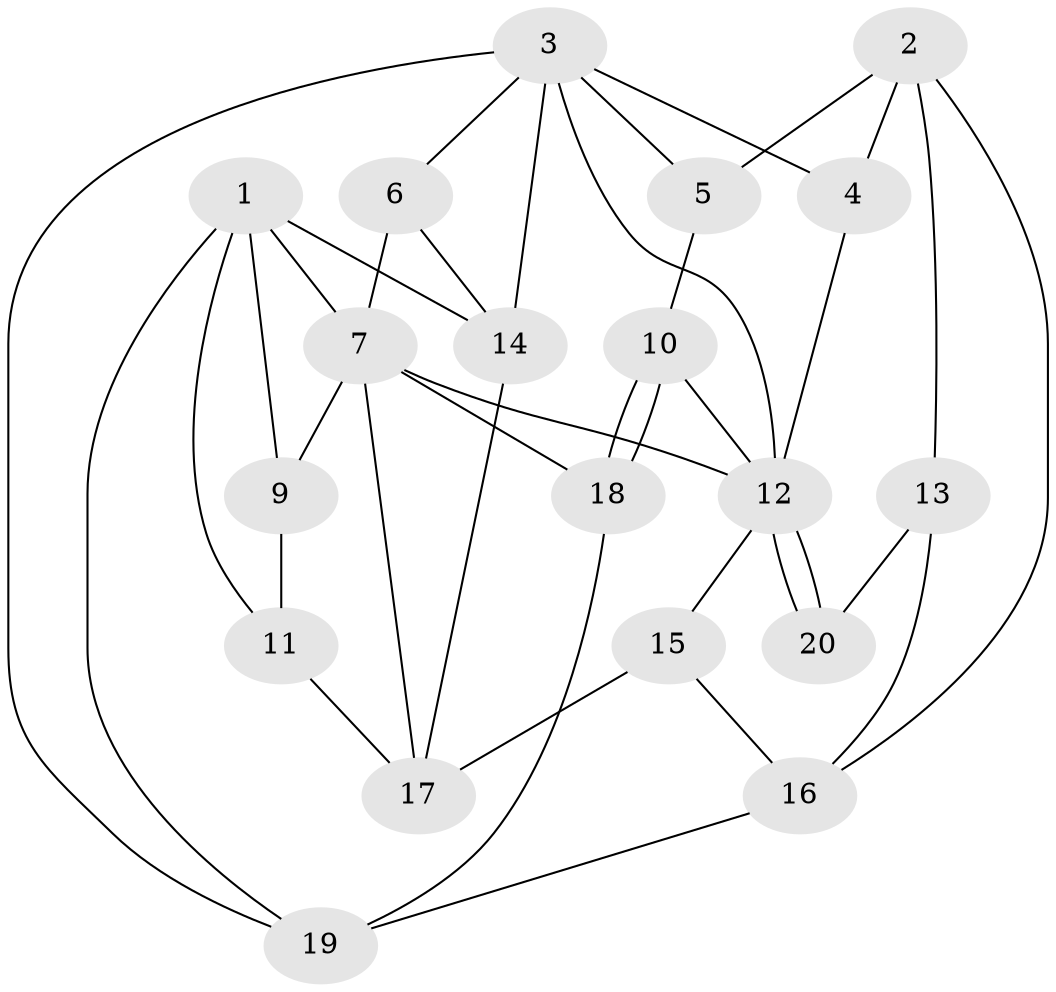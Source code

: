// Generated by graph-tools (version 1.1) at 2025/46/02/15/25 05:46:28]
// undirected, 19 vertices, 38 edges
graph export_dot {
graph [start="1"]
  node [color=gray90,style=filled];
  1;
  2;
  3;
  4;
  5 [super="+8"];
  6;
  7;
  9;
  10;
  11;
  12;
  13;
  14;
  15;
  16;
  17;
  18;
  19 [super="+8"];
  20;
  1 -- 7;
  1 -- 14;
  1 -- 9;
  1 -- 11;
  1 -- 19;
  2 -- 16;
  2 -- 4;
  2 -- 5;
  2 -- 13;
  3 -- 6;
  3 -- 12;
  3 -- 4;
  3 -- 5;
  3 -- 14;
  3 -- 19;
  4 -- 12;
  5 -- 10;
  6 -- 14;
  6 -- 7;
  7 -- 18;
  7 -- 12;
  7 -- 9;
  7 -- 17;
  9 -- 11;
  10 -- 18;
  10 -- 18;
  10 -- 12;
  11 -- 17;
  12 -- 20;
  12 -- 20;
  12 -- 15;
  13 -- 16;
  13 -- 20;
  14 -- 17;
  15 -- 17;
  15 -- 16;
  16 -- 19;
  18 -- 19;
}
